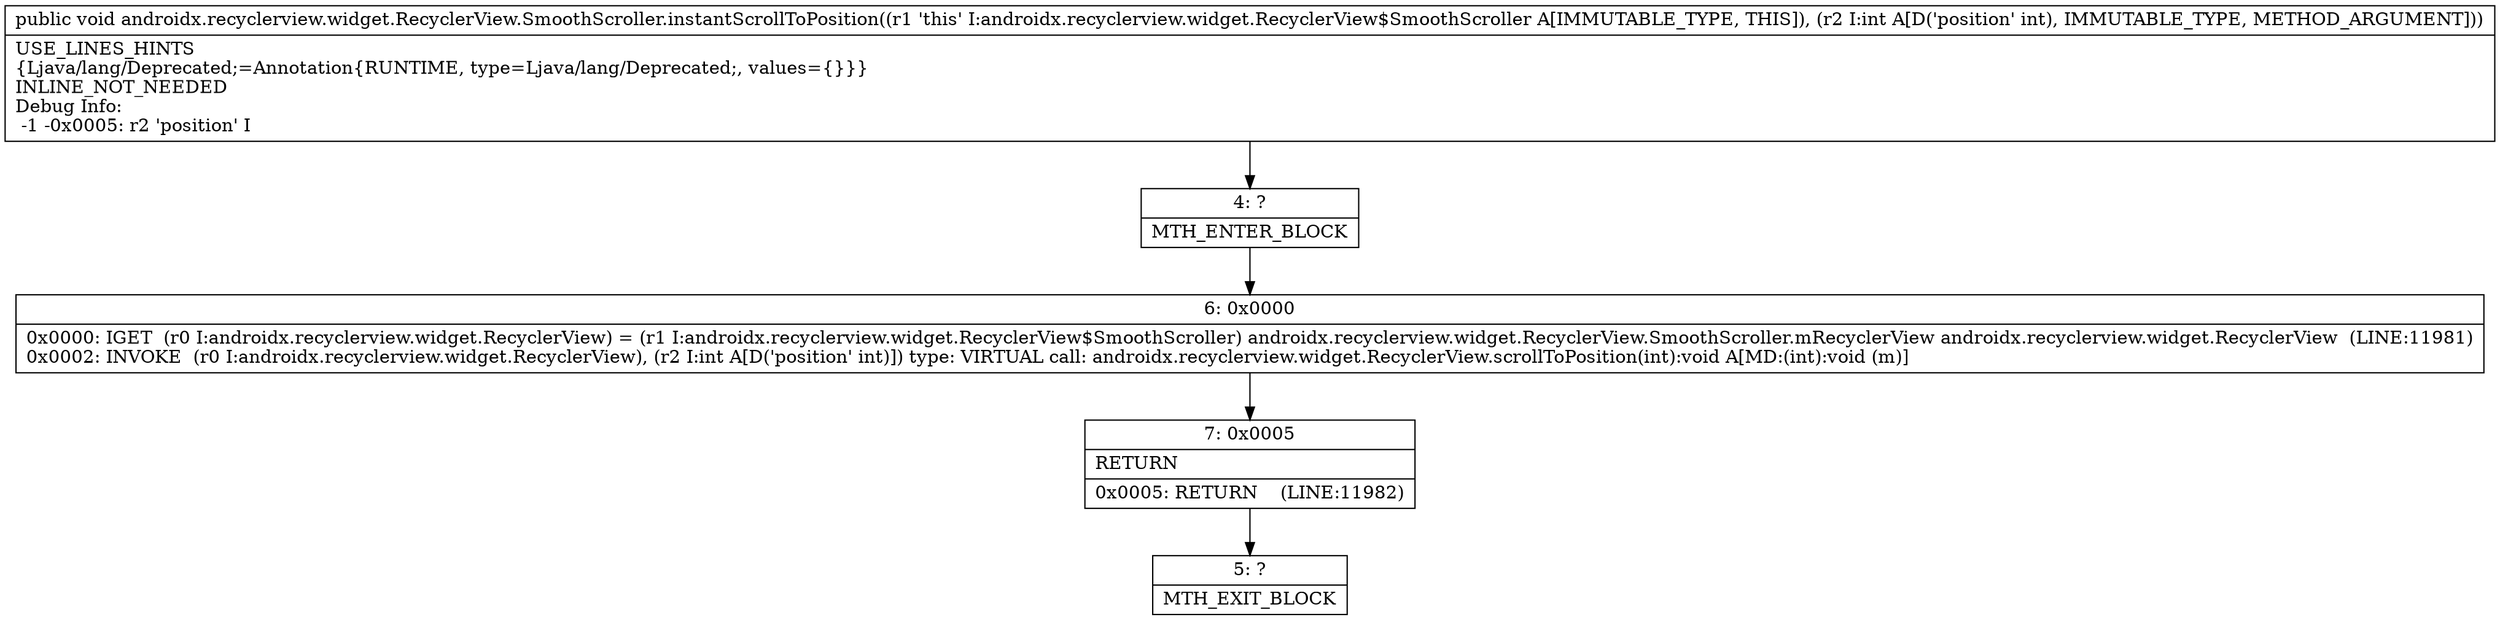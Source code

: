 digraph "CFG forandroidx.recyclerview.widget.RecyclerView.SmoothScroller.instantScrollToPosition(I)V" {
Node_4 [shape=record,label="{4\:\ ?|MTH_ENTER_BLOCK\l}"];
Node_6 [shape=record,label="{6\:\ 0x0000|0x0000: IGET  (r0 I:androidx.recyclerview.widget.RecyclerView) = (r1 I:androidx.recyclerview.widget.RecyclerView$SmoothScroller) androidx.recyclerview.widget.RecyclerView.SmoothScroller.mRecyclerView androidx.recyclerview.widget.RecyclerView  (LINE:11981)\l0x0002: INVOKE  (r0 I:androidx.recyclerview.widget.RecyclerView), (r2 I:int A[D('position' int)]) type: VIRTUAL call: androidx.recyclerview.widget.RecyclerView.scrollToPosition(int):void A[MD:(int):void (m)]\l}"];
Node_7 [shape=record,label="{7\:\ 0x0005|RETURN\l|0x0005: RETURN    (LINE:11982)\l}"];
Node_5 [shape=record,label="{5\:\ ?|MTH_EXIT_BLOCK\l}"];
MethodNode[shape=record,label="{public void androidx.recyclerview.widget.RecyclerView.SmoothScroller.instantScrollToPosition((r1 'this' I:androidx.recyclerview.widget.RecyclerView$SmoothScroller A[IMMUTABLE_TYPE, THIS]), (r2 I:int A[D('position' int), IMMUTABLE_TYPE, METHOD_ARGUMENT]))  | USE_LINES_HINTS\l\{Ljava\/lang\/Deprecated;=Annotation\{RUNTIME, type=Ljava\/lang\/Deprecated;, values=\{\}\}\}\lINLINE_NOT_NEEDED\lDebug Info:\l  \-1 \-0x0005: r2 'position' I\l}"];
MethodNode -> Node_4;Node_4 -> Node_6;
Node_6 -> Node_7;
Node_7 -> Node_5;
}

